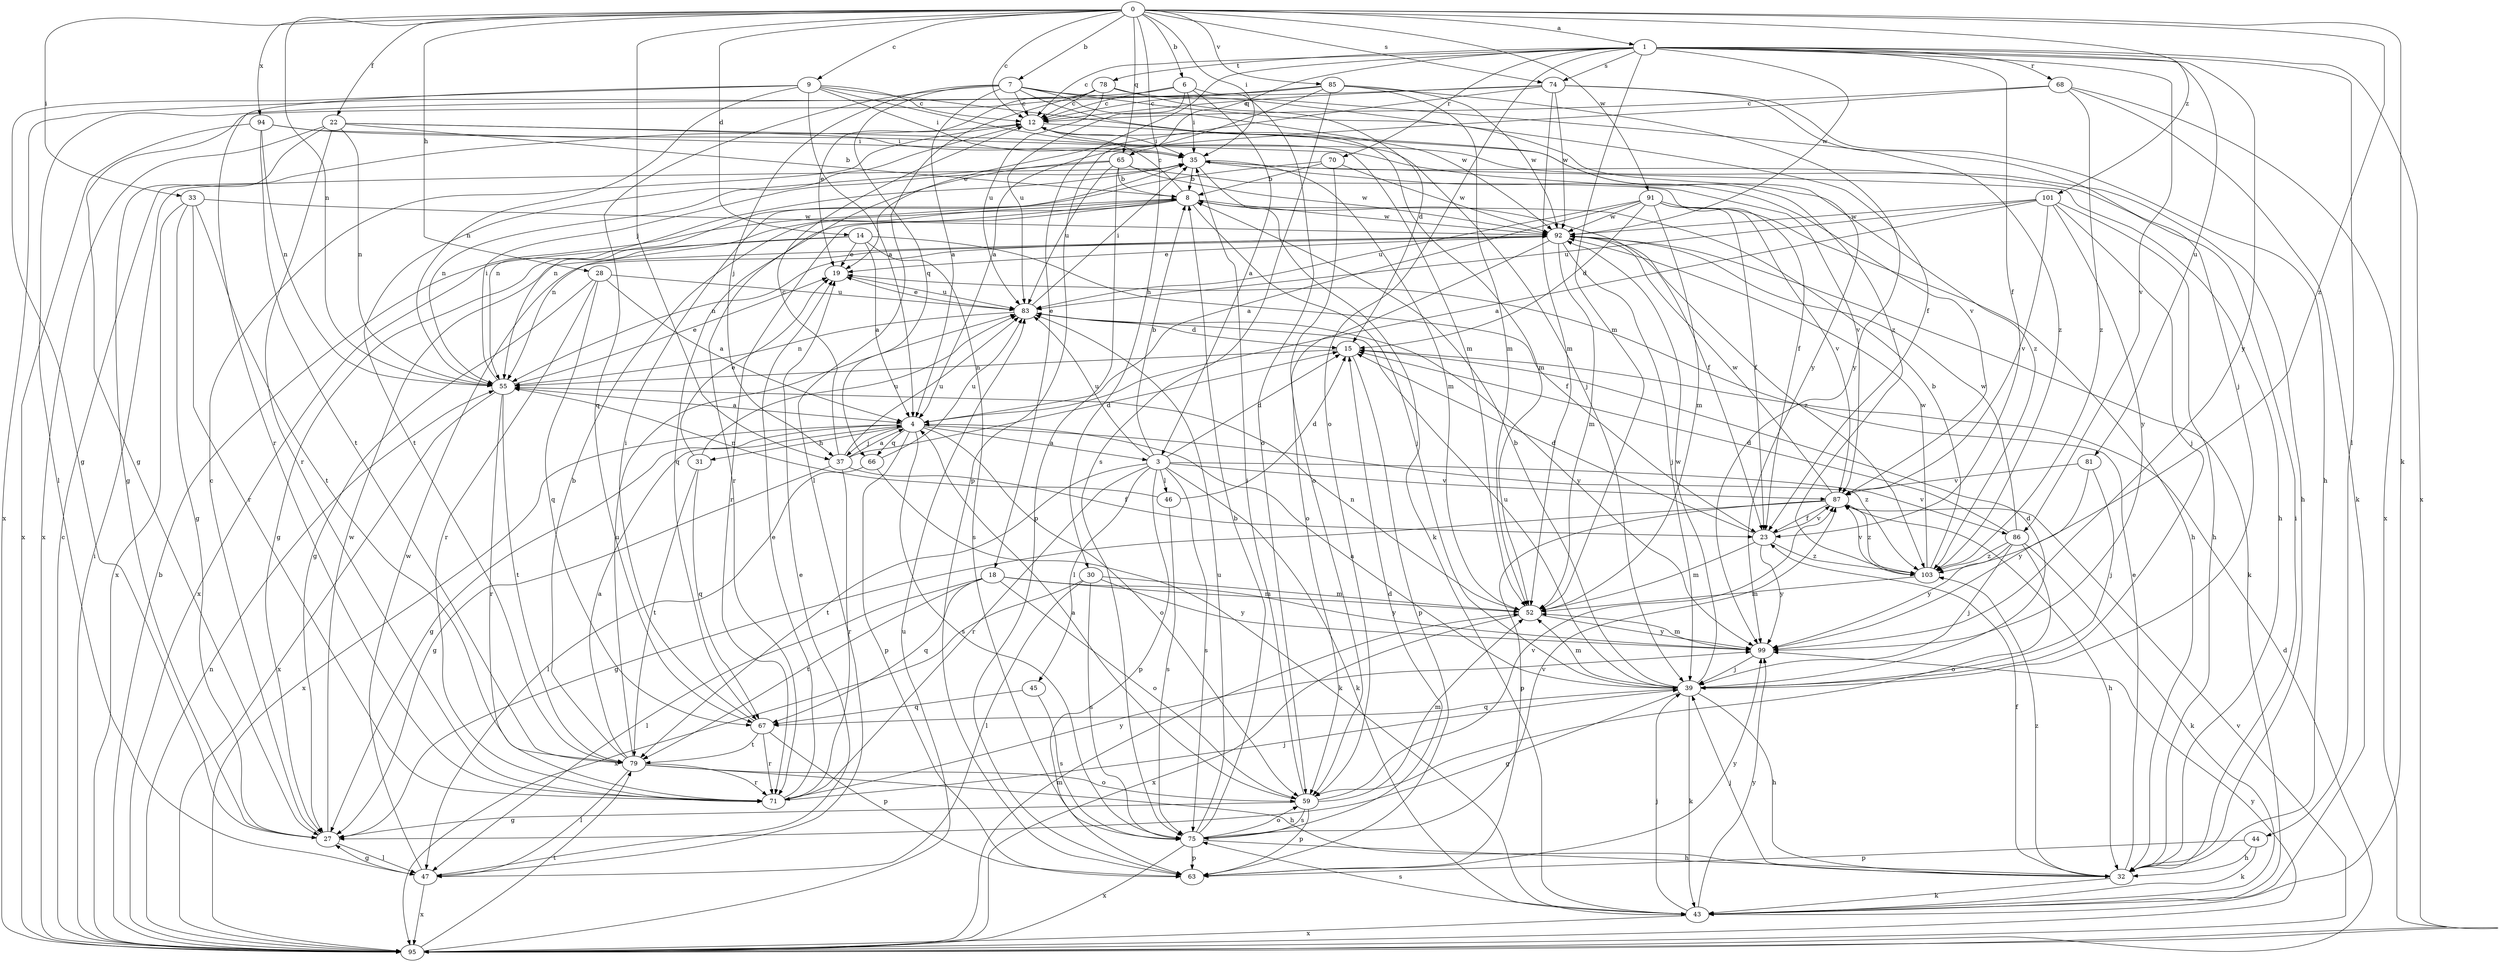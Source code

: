 strict digraph  {
0;
1;
3;
4;
6;
7;
8;
9;
12;
14;
15;
18;
19;
22;
23;
27;
28;
30;
31;
32;
33;
35;
37;
39;
43;
44;
45;
46;
47;
52;
55;
59;
63;
65;
66;
67;
68;
70;
71;
74;
75;
78;
79;
81;
83;
85;
86;
87;
91;
92;
94;
95;
99;
101;
103;
0 -> 1  [label=a];
0 -> 6  [label=b];
0 -> 7  [label=b];
0 -> 9  [label=c];
0 -> 12  [label=c];
0 -> 14  [label=d];
0 -> 22  [label=f];
0 -> 28  [label=h];
0 -> 30  [label=h];
0 -> 33  [label=i];
0 -> 35  [label=i];
0 -> 37  [label=j];
0 -> 43  [label=k];
0 -> 55  [label=n];
0 -> 65  [label=q];
0 -> 74  [label=s];
0 -> 85  [label=v];
0 -> 91  [label=w];
0 -> 94  [label=x];
0 -> 101  [label=z];
0 -> 103  [label=z];
1 -> 12  [label=c];
1 -> 18  [label=e];
1 -> 23  [label=f];
1 -> 44  [label=l];
1 -> 52  [label=m];
1 -> 59  [label=o];
1 -> 65  [label=q];
1 -> 68  [label=r];
1 -> 70  [label=r];
1 -> 74  [label=s];
1 -> 78  [label=t];
1 -> 81  [label=u];
1 -> 86  [label=v];
1 -> 92  [label=w];
1 -> 95  [label=x];
1 -> 99  [label=y];
3 -> 8  [label=b];
3 -> 15  [label=d];
3 -> 43  [label=k];
3 -> 45  [label=l];
3 -> 46  [label=l];
3 -> 63  [label=p];
3 -> 71  [label=r];
3 -> 75  [label=s];
3 -> 79  [label=t];
3 -> 83  [label=u];
3 -> 86  [label=v];
3 -> 87  [label=v];
4 -> 3  [label=a];
4 -> 27  [label=g];
4 -> 31  [label=h];
4 -> 37  [label=j];
4 -> 59  [label=o];
4 -> 63  [label=p];
4 -> 66  [label=q];
4 -> 75  [label=s];
4 -> 95  [label=x];
4 -> 103  [label=z];
6 -> 3  [label=a];
6 -> 12  [label=c];
6 -> 35  [label=i];
6 -> 59  [label=o];
6 -> 83  [label=u];
6 -> 95  [label=x];
7 -> 4  [label=a];
7 -> 12  [label=c];
7 -> 23  [label=f];
7 -> 37  [label=j];
7 -> 39  [label=j];
7 -> 66  [label=q];
7 -> 67  [label=q];
7 -> 92  [label=w];
7 -> 99  [label=y];
8 -> 12  [label=c];
8 -> 23  [label=f];
8 -> 39  [label=j];
8 -> 55  [label=n];
8 -> 67  [label=q];
8 -> 71  [label=r];
8 -> 92  [label=w];
9 -> 4  [label=a];
9 -> 12  [label=c];
9 -> 27  [label=g];
9 -> 35  [label=i];
9 -> 52  [label=m];
9 -> 55  [label=n];
9 -> 71  [label=r];
9 -> 103  [label=z];
12 -> 35  [label=i];
12 -> 52  [label=m];
12 -> 79  [label=t];
12 -> 103  [label=z];
14 -> 4  [label=a];
14 -> 19  [label=e];
14 -> 23  [label=f];
14 -> 27  [label=g];
14 -> 75  [label=s];
14 -> 95  [label=x];
15 -> 55  [label=n];
15 -> 63  [label=p];
18 -> 47  [label=l];
18 -> 52  [label=m];
18 -> 59  [label=o];
18 -> 67  [label=q];
18 -> 79  [label=t];
18 -> 99  [label=y];
19 -> 83  [label=u];
22 -> 8  [label=b];
22 -> 27  [label=g];
22 -> 32  [label=h];
22 -> 35  [label=i];
22 -> 55  [label=n];
22 -> 71  [label=r];
22 -> 95  [label=x];
23 -> 15  [label=d];
23 -> 52  [label=m];
23 -> 87  [label=v];
23 -> 99  [label=y];
23 -> 103  [label=z];
27 -> 12  [label=c];
27 -> 47  [label=l];
27 -> 92  [label=w];
28 -> 4  [label=a];
28 -> 27  [label=g];
28 -> 67  [label=q];
28 -> 71  [label=r];
28 -> 83  [label=u];
30 -> 47  [label=l];
30 -> 52  [label=m];
30 -> 75  [label=s];
30 -> 95  [label=x];
30 -> 99  [label=y];
31 -> 19  [label=e];
31 -> 67  [label=q];
31 -> 79  [label=t];
31 -> 83  [label=u];
32 -> 19  [label=e];
32 -> 23  [label=f];
32 -> 35  [label=i];
32 -> 39  [label=j];
32 -> 43  [label=k];
32 -> 103  [label=z];
33 -> 27  [label=g];
33 -> 71  [label=r];
33 -> 79  [label=t];
33 -> 92  [label=w];
33 -> 95  [label=x];
35 -> 8  [label=b];
35 -> 32  [label=h];
35 -> 43  [label=k];
35 -> 52  [label=m];
35 -> 55  [label=n];
35 -> 87  [label=v];
37 -> 4  [label=a];
37 -> 12  [label=c];
37 -> 15  [label=d];
37 -> 23  [label=f];
37 -> 27  [label=g];
37 -> 71  [label=r];
37 -> 83  [label=u];
39 -> 4  [label=a];
39 -> 8  [label=b];
39 -> 15  [label=d];
39 -> 27  [label=g];
39 -> 32  [label=h];
39 -> 43  [label=k];
39 -> 52  [label=m];
39 -> 67  [label=q];
39 -> 83  [label=u];
39 -> 92  [label=w];
43 -> 39  [label=j];
43 -> 75  [label=s];
43 -> 95  [label=x];
43 -> 99  [label=y];
44 -> 32  [label=h];
44 -> 43  [label=k];
44 -> 63  [label=p];
45 -> 67  [label=q];
45 -> 75  [label=s];
46 -> 15  [label=d];
46 -> 55  [label=n];
46 -> 75  [label=s];
47 -> 19  [label=e];
47 -> 27  [label=g];
47 -> 92  [label=w];
47 -> 95  [label=x];
52 -> 55  [label=n];
52 -> 95  [label=x];
52 -> 99  [label=y];
55 -> 4  [label=a];
55 -> 19  [label=e];
55 -> 35  [label=i];
55 -> 71  [label=r];
55 -> 79  [label=t];
55 -> 95  [label=x];
59 -> 4  [label=a];
59 -> 27  [label=g];
59 -> 35  [label=i];
59 -> 52  [label=m];
59 -> 63  [label=p];
59 -> 75  [label=s];
59 -> 87  [label=v];
63 -> 99  [label=y];
65 -> 8  [label=b];
65 -> 23  [label=f];
65 -> 55  [label=n];
65 -> 63  [label=p];
65 -> 71  [label=r];
65 -> 83  [label=u];
65 -> 92  [label=w];
66 -> 43  [label=k];
66 -> 47  [label=l];
66 -> 83  [label=u];
67 -> 35  [label=i];
67 -> 63  [label=p];
67 -> 71  [label=r];
67 -> 79  [label=t];
68 -> 4  [label=a];
68 -> 12  [label=c];
68 -> 43  [label=k];
68 -> 95  [label=x];
68 -> 103  [label=z];
70 -> 8  [label=b];
70 -> 55  [label=n];
70 -> 59  [label=o];
70 -> 92  [label=w];
71 -> 19  [label=e];
71 -> 39  [label=j];
71 -> 99  [label=y];
74 -> 12  [label=c];
74 -> 19  [label=e];
74 -> 27  [label=g];
74 -> 32  [label=h];
74 -> 39  [label=j];
74 -> 52  [label=m];
74 -> 92  [label=w];
75 -> 8  [label=b];
75 -> 15  [label=d];
75 -> 32  [label=h];
75 -> 59  [label=o];
75 -> 63  [label=p];
75 -> 83  [label=u];
75 -> 87  [label=v];
75 -> 95  [label=x];
78 -> 12  [label=c];
78 -> 15  [label=d];
78 -> 19  [label=e];
78 -> 47  [label=l];
78 -> 83  [label=u];
78 -> 103  [label=z];
79 -> 4  [label=a];
79 -> 8  [label=b];
79 -> 32  [label=h];
79 -> 47  [label=l];
79 -> 59  [label=o];
79 -> 71  [label=r];
79 -> 83  [label=u];
81 -> 39  [label=j];
81 -> 87  [label=v];
81 -> 99  [label=y];
83 -> 15  [label=d];
83 -> 19  [label=e];
83 -> 35  [label=i];
83 -> 55  [label=n];
83 -> 99  [label=y];
85 -> 12  [label=c];
85 -> 47  [label=l];
85 -> 52  [label=m];
85 -> 63  [label=p];
85 -> 75  [label=s];
85 -> 92  [label=w];
85 -> 99  [label=y];
86 -> 15  [label=d];
86 -> 39  [label=j];
86 -> 43  [label=k];
86 -> 59  [label=o];
86 -> 92  [label=w];
86 -> 99  [label=y];
86 -> 103  [label=z];
87 -> 23  [label=f];
87 -> 27  [label=g];
87 -> 32  [label=h];
87 -> 63  [label=p];
87 -> 92  [label=w];
87 -> 103  [label=z];
91 -> 4  [label=a];
91 -> 15  [label=d];
91 -> 23  [label=f];
91 -> 32  [label=h];
91 -> 52  [label=m];
91 -> 83  [label=u];
91 -> 87  [label=v];
91 -> 92  [label=w];
92 -> 19  [label=e];
92 -> 39  [label=j];
92 -> 43  [label=k];
92 -> 52  [label=m];
92 -> 55  [label=n];
92 -> 59  [label=o];
92 -> 103  [label=z];
94 -> 35  [label=i];
94 -> 55  [label=n];
94 -> 79  [label=t];
94 -> 87  [label=v];
94 -> 95  [label=x];
95 -> 8  [label=b];
95 -> 12  [label=c];
95 -> 15  [label=d];
95 -> 35  [label=i];
95 -> 52  [label=m];
95 -> 55  [label=n];
95 -> 79  [label=t];
95 -> 83  [label=u];
95 -> 87  [label=v];
95 -> 99  [label=y];
99 -> 39  [label=j];
99 -> 52  [label=m];
101 -> 4  [label=a];
101 -> 32  [label=h];
101 -> 39  [label=j];
101 -> 83  [label=u];
101 -> 87  [label=v];
101 -> 92  [label=w];
101 -> 99  [label=y];
103 -> 8  [label=b];
103 -> 52  [label=m];
103 -> 87  [label=v];
103 -> 92  [label=w];
}
